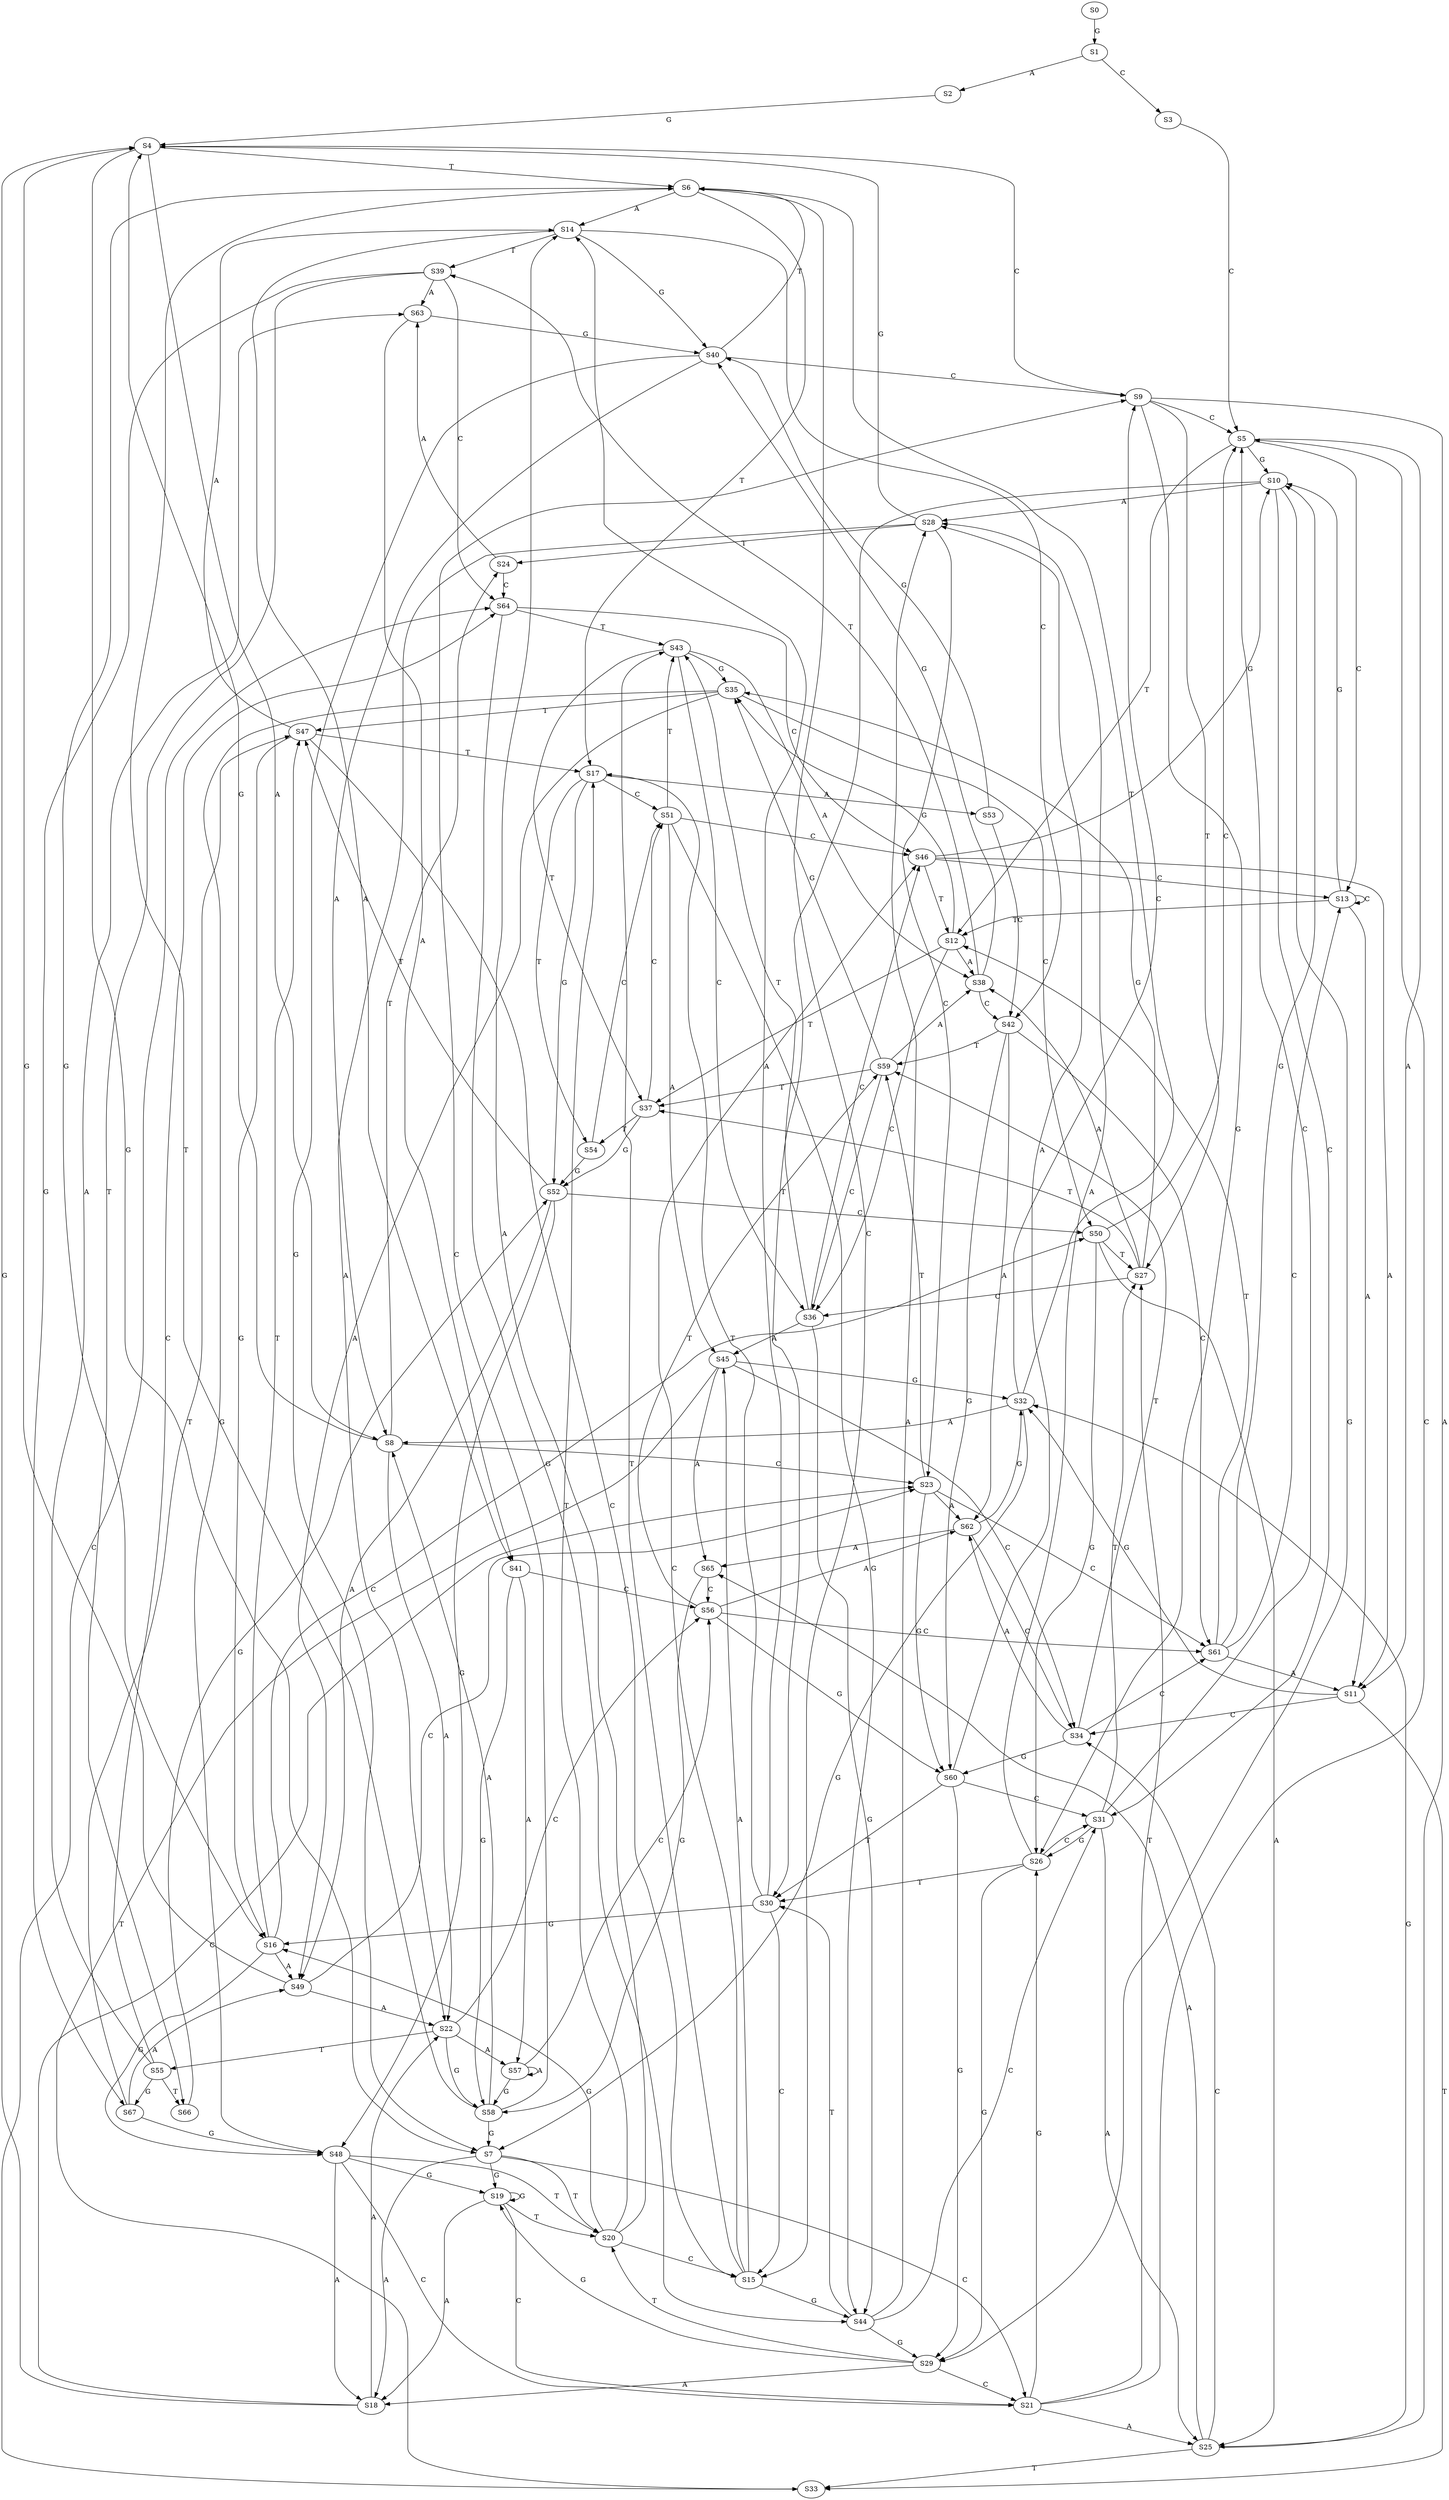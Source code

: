 strict digraph  {
	S0 -> S1 [ label = G ];
	S1 -> S2 [ label = A ];
	S1 -> S3 [ label = C ];
	S2 -> S4 [ label = G ];
	S3 -> S5 [ label = C ];
	S4 -> S6 [ label = T ];
	S4 -> S7 [ label = G ];
	S4 -> S8 [ label = A ];
	S4 -> S9 [ label = C ];
	S5 -> S10 [ label = G ];
	S5 -> S11 [ label = A ];
	S5 -> S12 [ label = T ];
	S5 -> S13 [ label = C ];
	S6 -> S14 [ label = A ];
	S6 -> S15 [ label = C ];
	S6 -> S16 [ label = G ];
	S6 -> S17 [ label = T ];
	S7 -> S18 [ label = A ];
	S7 -> S19 [ label = G ];
	S7 -> S20 [ label = T ];
	S7 -> S21 [ label = C ];
	S8 -> S22 [ label = A ];
	S8 -> S23 [ label = C ];
	S8 -> S24 [ label = T ];
	S8 -> S4 [ label = G ];
	S9 -> S5 [ label = C ];
	S9 -> S25 [ label = A ];
	S9 -> S26 [ label = G ];
	S9 -> S27 [ label = T ];
	S10 -> S28 [ label = A ];
	S10 -> S29 [ label = G ];
	S10 -> S30 [ label = T ];
	S10 -> S31 [ label = C ];
	S11 -> S32 [ label = G ];
	S11 -> S33 [ label = T ];
	S11 -> S34 [ label = C ];
	S12 -> S35 [ label = G ];
	S12 -> S36 [ label = C ];
	S12 -> S37 [ label = T ];
	S12 -> S38 [ label = A ];
	S13 -> S10 [ label = G ];
	S13 -> S13 [ label = C ];
	S13 -> S11 [ label = A ];
	S13 -> S12 [ label = T ];
	S14 -> S39 [ label = T ];
	S14 -> S40 [ label = G ];
	S14 -> S41 [ label = A ];
	S14 -> S42 [ label = C ];
	S15 -> S43 [ label = T ];
	S15 -> S44 [ label = G ];
	S15 -> S45 [ label = A ];
	S15 -> S46 [ label = C ];
	S16 -> S47 [ label = T ];
	S16 -> S48 [ label = G ];
	S16 -> S49 [ label = A ];
	S16 -> S50 [ label = C ];
	S17 -> S51 [ label = C ];
	S17 -> S52 [ label = G ];
	S17 -> S53 [ label = A ];
	S17 -> S54 [ label = T ];
	S18 -> S22 [ label = A ];
	S18 -> S4 [ label = G ];
	S18 -> S23 [ label = C ];
	S19 -> S20 [ label = T ];
	S19 -> S21 [ label = C ];
	S19 -> S19 [ label = G ];
	S19 -> S18 [ label = A ];
	S20 -> S14 [ label = A ];
	S20 -> S15 [ label = C ];
	S20 -> S16 [ label = G ];
	S20 -> S17 [ label = T ];
	S21 -> S27 [ label = T ];
	S21 -> S5 [ label = C ];
	S21 -> S25 [ label = A ];
	S21 -> S26 [ label = G ];
	S22 -> S55 [ label = T ];
	S22 -> S56 [ label = C ];
	S22 -> S57 [ label = A ];
	S22 -> S58 [ label = G ];
	S23 -> S59 [ label = T ];
	S23 -> S60 [ label = G ];
	S23 -> S61 [ label = C ];
	S23 -> S62 [ label = A ];
	S24 -> S63 [ label = A ];
	S24 -> S64 [ label = C ];
	S25 -> S32 [ label = G ];
	S25 -> S34 [ label = C ];
	S25 -> S65 [ label = A ];
	S25 -> S33 [ label = T ];
	S26 -> S29 [ label = G ];
	S26 -> S28 [ label = A ];
	S26 -> S30 [ label = T ];
	S26 -> S31 [ label = C ];
	S27 -> S38 [ label = A ];
	S27 -> S36 [ label = C ];
	S27 -> S37 [ label = T ];
	S27 -> S35 [ label = G ];
	S28 -> S22 [ label = A ];
	S28 -> S23 [ label = C ];
	S28 -> S4 [ label = G ];
	S28 -> S24 [ label = T ];
	S29 -> S18 [ label = A ];
	S29 -> S19 [ label = G ];
	S29 -> S21 [ label = C ];
	S29 -> S20 [ label = T ];
	S30 -> S15 [ label = C ];
	S30 -> S14 [ label = A ];
	S30 -> S16 [ label = G ];
	S30 -> S17 [ label = T ];
	S31 -> S26 [ label = G ];
	S31 -> S27 [ label = T ];
	S31 -> S5 [ label = C ];
	S31 -> S25 [ label = A ];
	S32 -> S7 [ label = G ];
	S32 -> S6 [ label = T ];
	S32 -> S8 [ label = A ];
	S32 -> S9 [ label = C ];
	S33 -> S64 [ label = C ];
	S34 -> S59 [ label = T ];
	S34 -> S60 [ label = G ];
	S34 -> S62 [ label = A ];
	S34 -> S61 [ label = C ];
	S35 -> S49 [ label = A ];
	S35 -> S50 [ label = C ];
	S35 -> S48 [ label = G ];
	S35 -> S47 [ label = T ];
	S36 -> S43 [ label = T ];
	S36 -> S44 [ label = G ];
	S36 -> S46 [ label = C ];
	S36 -> S45 [ label = A ];
	S37 -> S51 [ label = C ];
	S37 -> S54 [ label = T ];
	S37 -> S52 [ label = G ];
	S38 -> S40 [ label = G ];
	S38 -> S39 [ label = T ];
	S38 -> S42 [ label = C ];
	S39 -> S64 [ label = C ];
	S39 -> S63 [ label = A ];
	S39 -> S66 [ label = T ];
	S39 -> S67 [ label = G ];
	S40 -> S6 [ label = T ];
	S40 -> S8 [ label = A ];
	S40 -> S9 [ label = C ];
	S40 -> S7 [ label = G ];
	S41 -> S58 [ label = G ];
	S41 -> S57 [ label = A ];
	S41 -> S56 [ label = C ];
	S42 -> S60 [ label = G ];
	S42 -> S59 [ label = T ];
	S42 -> S61 [ label = C ];
	S42 -> S62 [ label = A ];
	S43 -> S35 [ label = G ];
	S43 -> S36 [ label = C ];
	S43 -> S38 [ label = A ];
	S43 -> S37 [ label = T ];
	S44 -> S29 [ label = G ];
	S44 -> S30 [ label = T ];
	S44 -> S31 [ label = C ];
	S44 -> S28 [ label = A ];
	S45 -> S33 [ label = T ];
	S45 -> S34 [ label = C ];
	S45 -> S65 [ label = A ];
	S45 -> S32 [ label = G ];
	S46 -> S13 [ label = C ];
	S46 -> S11 [ label = A ];
	S46 -> S12 [ label = T ];
	S46 -> S10 [ label = G ];
	S47 -> S15 [ label = C ];
	S47 -> S17 [ label = T ];
	S47 -> S16 [ label = G ];
	S47 -> S14 [ label = A ];
	S48 -> S19 [ label = G ];
	S48 -> S21 [ label = C ];
	S48 -> S18 [ label = A ];
	S48 -> S20 [ label = T ];
	S49 -> S4 [ label = G ];
	S49 -> S23 [ label = C ];
	S49 -> S22 [ label = A ];
	S50 -> S5 [ label = C ];
	S50 -> S26 [ label = G ];
	S50 -> S27 [ label = T ];
	S50 -> S25 [ label = A ];
	S51 -> S45 [ label = A ];
	S51 -> S46 [ label = C ];
	S51 -> S44 [ label = G ];
	S51 -> S43 [ label = T ];
	S52 -> S48 [ label = G ];
	S52 -> S50 [ label = C ];
	S52 -> S47 [ label = T ];
	S52 -> S49 [ label = A ];
	S53 -> S42 [ label = C ];
	S53 -> S40 [ label = G ];
	S54 -> S52 [ label = G ];
	S54 -> S51 [ label = C ];
	S55 -> S63 [ label = A ];
	S55 -> S64 [ label = C ];
	S55 -> S67 [ label = G ];
	S55 -> S66 [ label = T ];
	S56 -> S62 [ label = A ];
	S56 -> S61 [ label = C ];
	S56 -> S60 [ label = G ];
	S56 -> S59 [ label = T ];
	S57 -> S58 [ label = G ];
	S57 -> S56 [ label = C ];
	S57 -> S57 [ label = A ];
	S58 -> S6 [ label = T ];
	S58 -> S8 [ label = A ];
	S58 -> S9 [ label = C ];
	S58 -> S7 [ label = G ];
	S59 -> S38 [ label = A ];
	S59 -> S36 [ label = C ];
	S59 -> S37 [ label = T ];
	S59 -> S35 [ label = G ];
	S60 -> S29 [ label = G ];
	S60 -> S28 [ label = A ];
	S60 -> S30 [ label = T ];
	S60 -> S31 [ label = C ];
	S61 -> S13 [ label = C ];
	S61 -> S11 [ label = A ];
	S61 -> S12 [ label = T ];
	S61 -> S10 [ label = G ];
	S62 -> S32 [ label = G ];
	S62 -> S34 [ label = C ];
	S62 -> S65 [ label = A ];
	S63 -> S40 [ label = G ];
	S63 -> S41 [ label = A ];
	S64 -> S46 [ label = C ];
	S64 -> S44 [ label = G ];
	S64 -> S43 [ label = T ];
	S65 -> S58 [ label = G ];
	S65 -> S56 [ label = C ];
	S66 -> S52 [ label = G ];
	S67 -> S48 [ label = G ];
	S67 -> S49 [ label = A ];
	S67 -> S47 [ label = T ];
}
